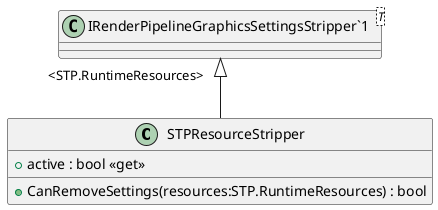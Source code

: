@startuml
class STPResourceStripper {
    + active : bool <<get>>
    + CanRemoveSettings(resources:STP.RuntimeResources) : bool
}
class "IRenderPipelineGraphicsSettingsStripper`1"<T> {
}
"IRenderPipelineGraphicsSettingsStripper`1" "<STP.RuntimeResources>" <|-- STPResourceStripper
@enduml
